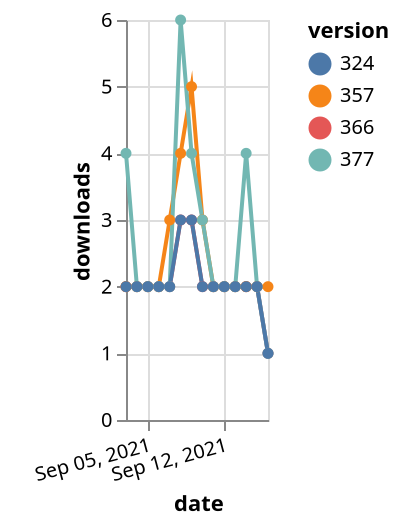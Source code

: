 {"$schema": "https://vega.github.io/schema/vega-lite/v5.json", "description": "A simple bar chart with embedded data.", "data": {"values": [{"date": "2021-09-03", "total": 2351, "delta": 2, "version": "366"}, {"date": "2021-09-04", "total": 2353, "delta": 2, "version": "366"}, {"date": "2021-09-05", "total": 2355, "delta": 2, "version": "366"}, {"date": "2021-09-06", "total": 2357, "delta": 2, "version": "366"}, {"date": "2021-09-07", "total": 2359, "delta": 2, "version": "366"}, {"date": "2021-09-08", "total": 2362, "delta": 3, "version": "366"}, {"date": "2021-09-09", "total": 2365, "delta": 3, "version": "366"}, {"date": "2021-09-10", "total": 2367, "delta": 2, "version": "366"}, {"date": "2021-09-11", "total": 2369, "delta": 2, "version": "366"}, {"date": "2021-09-12", "total": 2371, "delta": 2, "version": "366"}, {"date": "2021-09-13", "total": 2373, "delta": 2, "version": "366"}, {"date": "2021-09-14", "total": 2375, "delta": 2, "version": "366"}, {"date": "2021-09-15", "total": 2377, "delta": 2, "version": "366"}, {"date": "2021-09-16", "total": 2378, "delta": 1, "version": "366"}, {"date": "2021-09-03", "total": 2897, "delta": 2, "version": "357"}, {"date": "2021-09-04", "total": 2899, "delta": 2, "version": "357"}, {"date": "2021-09-05", "total": 2901, "delta": 2, "version": "357"}, {"date": "2021-09-06", "total": 2903, "delta": 2, "version": "357"}, {"date": "2021-09-07", "total": 2906, "delta": 3, "version": "357"}, {"date": "2021-09-08", "total": 2910, "delta": 4, "version": "357"}, {"date": "2021-09-09", "total": 2915, "delta": 5, "version": "357"}, {"date": "2021-09-10", "total": 2918, "delta": 3, "version": "357"}, {"date": "2021-09-11", "total": 2920, "delta": 2, "version": "357"}, {"date": "2021-09-12", "total": 2922, "delta": 2, "version": "357"}, {"date": "2021-09-13", "total": 2924, "delta": 2, "version": "357"}, {"date": "2021-09-14", "total": 2926, "delta": 2, "version": "357"}, {"date": "2021-09-15", "total": 2928, "delta": 2, "version": "357"}, {"date": "2021-09-16", "total": 2930, "delta": 2, "version": "357"}, {"date": "2021-09-03", "total": 2160, "delta": 4, "version": "377"}, {"date": "2021-09-04", "total": 2162, "delta": 2, "version": "377"}, {"date": "2021-09-05", "total": 2164, "delta": 2, "version": "377"}, {"date": "2021-09-06", "total": 2166, "delta": 2, "version": "377"}, {"date": "2021-09-07", "total": 2168, "delta": 2, "version": "377"}, {"date": "2021-09-08", "total": 2174, "delta": 6, "version": "377"}, {"date": "2021-09-09", "total": 2178, "delta": 4, "version": "377"}, {"date": "2021-09-10", "total": 2181, "delta": 3, "version": "377"}, {"date": "2021-09-11", "total": 2183, "delta": 2, "version": "377"}, {"date": "2021-09-12", "total": 2185, "delta": 2, "version": "377"}, {"date": "2021-09-13", "total": 2187, "delta": 2, "version": "377"}, {"date": "2021-09-14", "total": 2191, "delta": 4, "version": "377"}, {"date": "2021-09-15", "total": 2193, "delta": 2, "version": "377"}, {"date": "2021-09-16", "total": 2194, "delta": 1, "version": "377"}, {"date": "2021-09-03", "total": 2603, "delta": 2, "version": "324"}, {"date": "2021-09-04", "total": 2605, "delta": 2, "version": "324"}, {"date": "2021-09-05", "total": 2607, "delta": 2, "version": "324"}, {"date": "2021-09-06", "total": 2609, "delta": 2, "version": "324"}, {"date": "2021-09-07", "total": 2611, "delta": 2, "version": "324"}, {"date": "2021-09-08", "total": 2614, "delta": 3, "version": "324"}, {"date": "2021-09-09", "total": 2617, "delta": 3, "version": "324"}, {"date": "2021-09-10", "total": 2619, "delta": 2, "version": "324"}, {"date": "2021-09-11", "total": 2621, "delta": 2, "version": "324"}, {"date": "2021-09-12", "total": 2623, "delta": 2, "version": "324"}, {"date": "2021-09-13", "total": 2625, "delta": 2, "version": "324"}, {"date": "2021-09-14", "total": 2627, "delta": 2, "version": "324"}, {"date": "2021-09-15", "total": 2629, "delta": 2, "version": "324"}, {"date": "2021-09-16", "total": 2630, "delta": 1, "version": "324"}]}, "width": "container", "mark": {"type": "line", "point": {"filled": true}}, "encoding": {"x": {"field": "date", "type": "temporal", "timeUnit": "yearmonthdate", "title": "date", "axis": {"labelAngle": -15}}, "y": {"field": "delta", "type": "quantitative", "title": "downloads"}, "color": {"field": "version", "type": "nominal"}, "tooltip": {"field": "delta"}}}